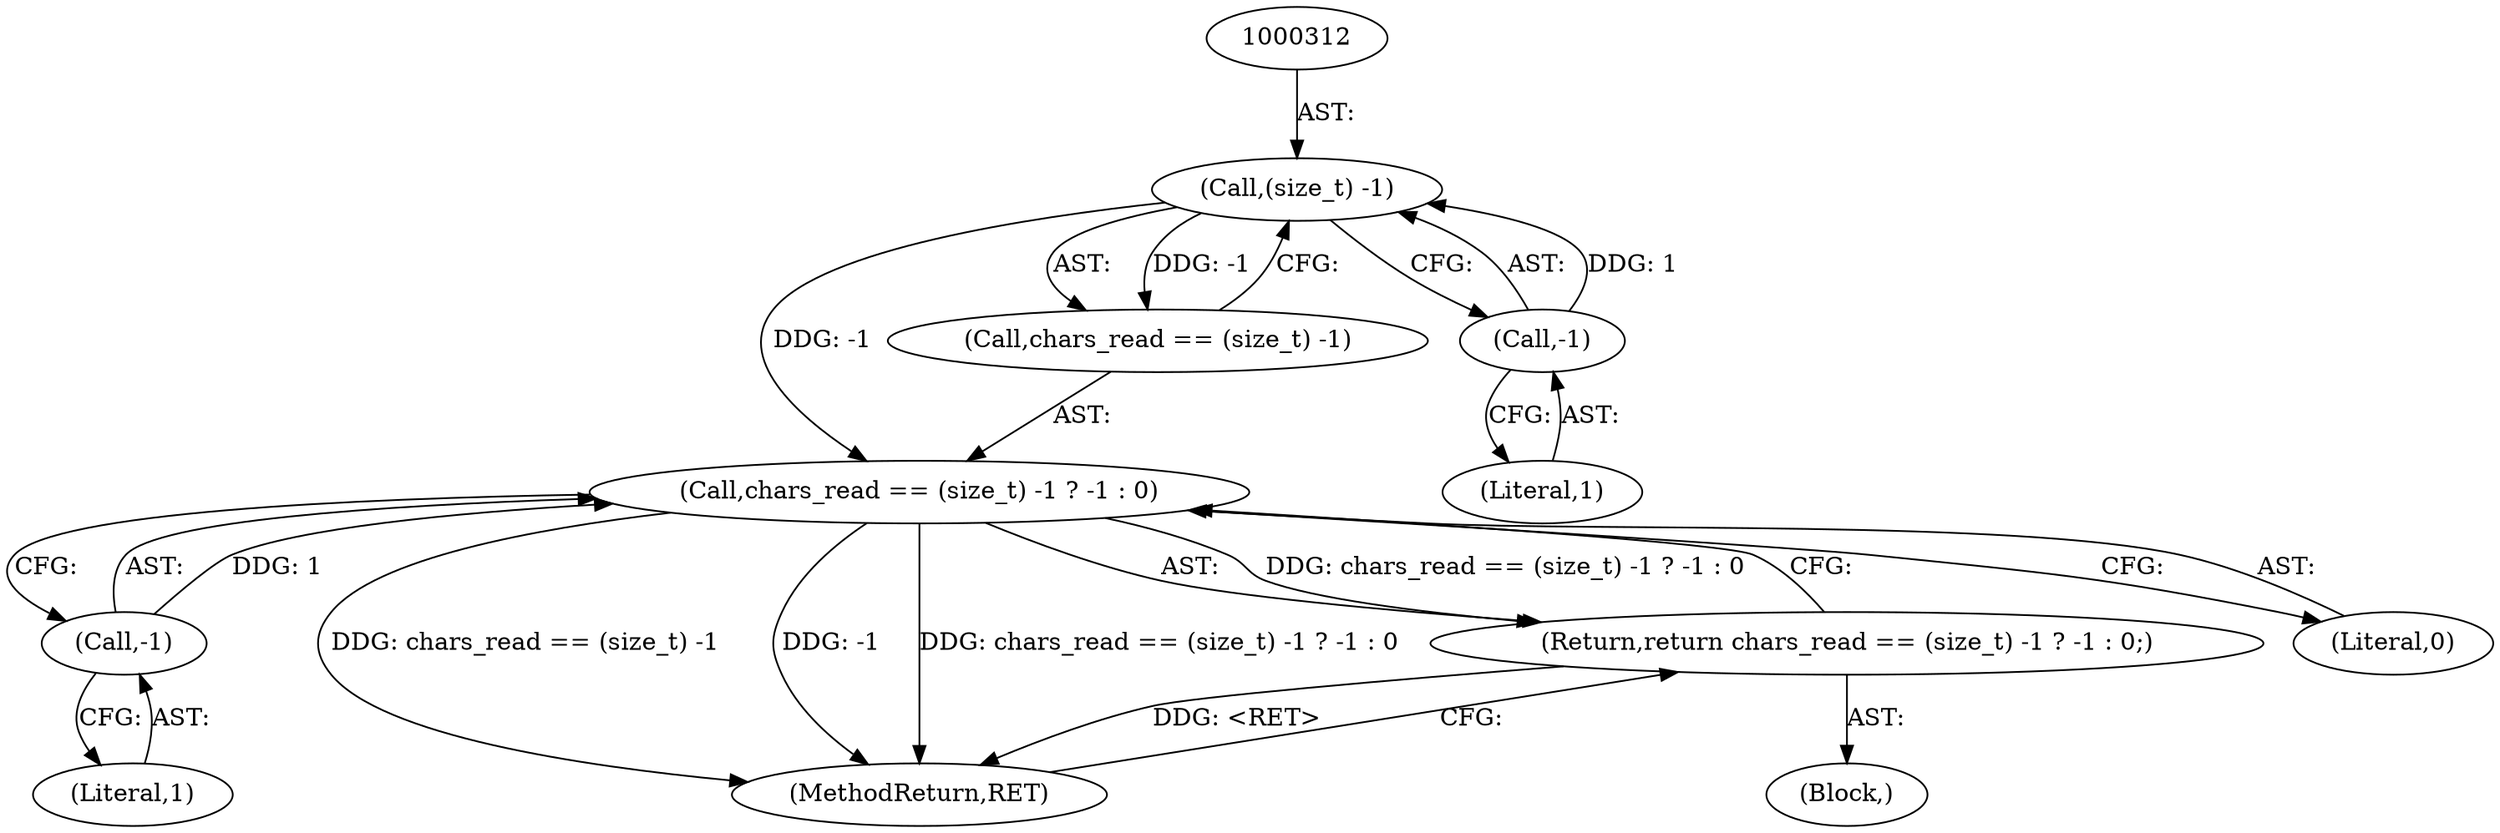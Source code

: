 digraph "0_savannah_0c08d7a902c6fdd49b704623a12d8d672ef18944@API" {
"1000308" [label="(Call,chars_read == (size_t) -1 ? -1 : 0)"];
"1000311" [label="(Call,(size_t) -1)"];
"1000313" [label="(Call,-1)"];
"1000315" [label="(Call,-1)"];
"1000307" [label="(Return,return chars_read == (size_t) -1 ? -1 : 0;)"];
"1000317" [label="(Literal,0)"];
"1000313" [label="(Call,-1)"];
"1000314" [label="(Literal,1)"];
"1000311" [label="(Call,(size_t) -1)"];
"1002772" [label="(MethodReturn,RET)"];
"1000303" [label="(Block,)"];
"1000315" [label="(Call,-1)"];
"1000309" [label="(Call,chars_read == (size_t) -1)"];
"1000307" [label="(Return,return chars_read == (size_t) -1 ? -1 : 0;)"];
"1000308" [label="(Call,chars_read == (size_t) -1 ? -1 : 0)"];
"1000316" [label="(Literal,1)"];
"1000308" -> "1000307"  [label="AST: "];
"1000308" -> "1000315"  [label="CFG: "];
"1000308" -> "1000317"  [label="CFG: "];
"1000309" -> "1000308"  [label="AST: "];
"1000315" -> "1000308"  [label="AST: "];
"1000317" -> "1000308"  [label="AST: "];
"1000307" -> "1000308"  [label="CFG: "];
"1000308" -> "1002772"  [label="DDG: chars_read == (size_t) -1"];
"1000308" -> "1002772"  [label="DDG: -1"];
"1000308" -> "1002772"  [label="DDG: chars_read == (size_t) -1 ? -1 : 0"];
"1000308" -> "1000307"  [label="DDG: chars_read == (size_t) -1 ? -1 : 0"];
"1000311" -> "1000308"  [label="DDG: -1"];
"1000315" -> "1000308"  [label="DDG: 1"];
"1000311" -> "1000309"  [label="AST: "];
"1000311" -> "1000313"  [label="CFG: "];
"1000312" -> "1000311"  [label="AST: "];
"1000313" -> "1000311"  [label="AST: "];
"1000309" -> "1000311"  [label="CFG: "];
"1000311" -> "1000309"  [label="DDG: -1"];
"1000313" -> "1000311"  [label="DDG: 1"];
"1000313" -> "1000314"  [label="CFG: "];
"1000314" -> "1000313"  [label="AST: "];
"1000315" -> "1000316"  [label="CFG: "];
"1000316" -> "1000315"  [label="AST: "];
"1000307" -> "1000303"  [label="AST: "];
"1002772" -> "1000307"  [label="CFG: "];
"1000307" -> "1002772"  [label="DDG: <RET>"];
}
